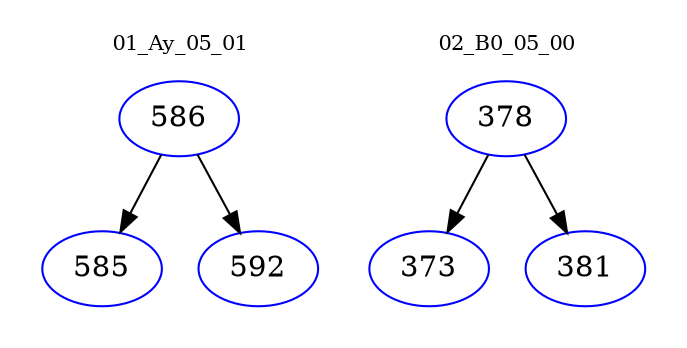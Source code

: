 digraph{
subgraph cluster_0 {
color = white
label = "01_Ay_05_01";
fontsize=10;
T0_586 [label="586", color="blue"]
T0_586 -> T0_585 [color="black"]
T0_585 [label="585", color="blue"]
T0_586 -> T0_592 [color="black"]
T0_592 [label="592", color="blue"]
}
subgraph cluster_1 {
color = white
label = "02_B0_05_00";
fontsize=10;
T1_378 [label="378", color="blue"]
T1_378 -> T1_373 [color="black"]
T1_373 [label="373", color="blue"]
T1_378 -> T1_381 [color="black"]
T1_381 [label="381", color="blue"]
}
}

